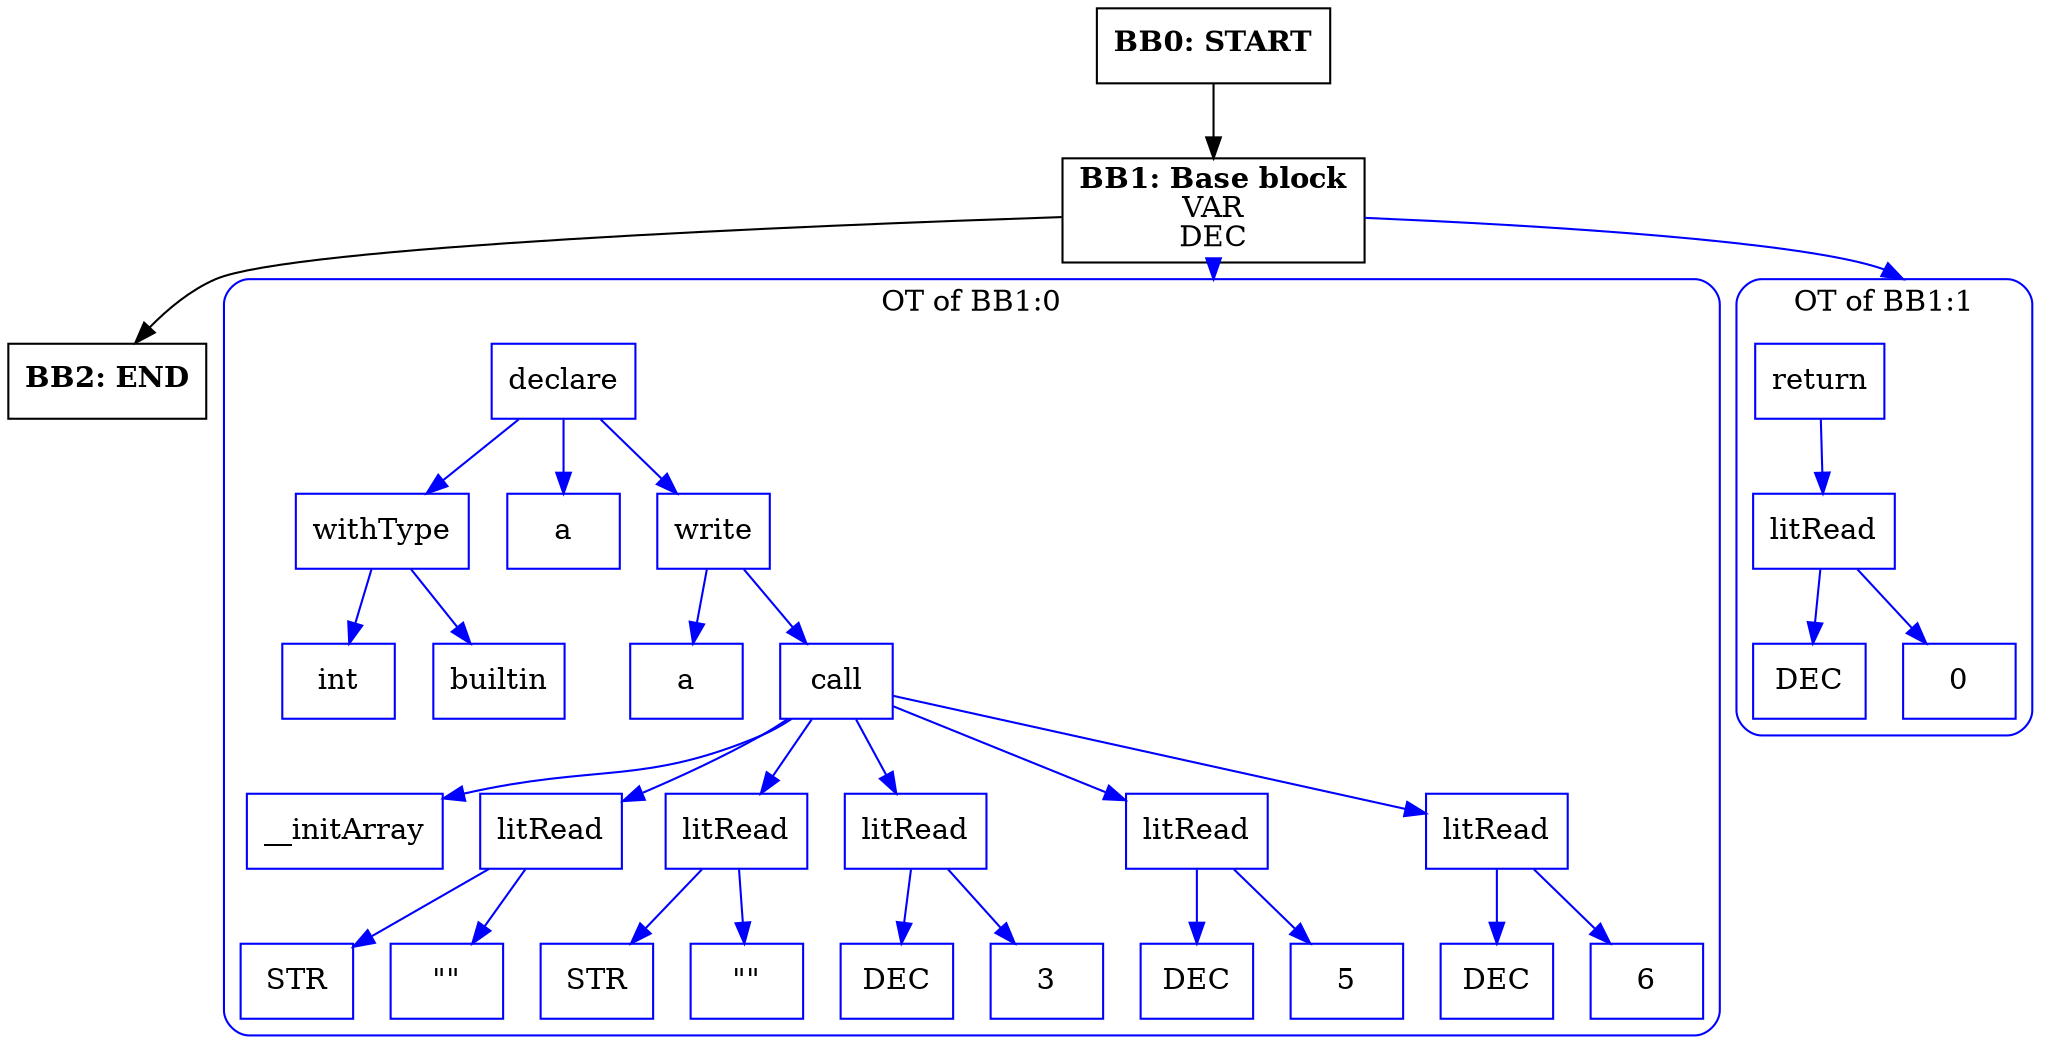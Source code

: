 digraph CFG {
    compound=true;
    graph [splines=true];
    node [shape=rectangle];

    BB2 [label=<<B>BB2: END</B><BR ALIGN="CENTER"/>>];
    BB1 [label=<<B>BB1: Base block</B><BR ALIGN="CENTER"/>VAR<BR ALIGN="CENTER"/>DEC<BR ALIGN="CENTER"/>>];
    subgraph cluster_instruction0 {
        label = "OT of BB1:0";
        style=rounded;
        color=blue;
        entry0 [shape=point, style=invis];
        node0 [label="declare", color=blue];
        node1 [label="withType", color=blue];
        node2 [label="int", color=blue];
        node1 -> node2[color=blue];
        node3 [label="builtin", color=blue];
        node1 -> node3[color=blue];
        node0 -> node1[color=blue];
        node4 [label="a", color=blue];
        node0 -> node4[color=blue];
        node5 [label="write", color=blue];
        node6 [label="a", color=blue];
        node5 -> node6[color=blue];
        node7 [label="call", color=blue];
        node8 [label="__initArray", color=blue];
        node7 -> node8[color=blue];
        node9 [label="litRead", color=blue];
        node10 [label="STR", color=blue];
        node9 -> node10[color=blue];
        node11 [label="\"\"", color=blue];
        node9 -> node11[color=blue];
        node7 -> node9[color=blue];
        node12 [label="litRead", color=blue];
        node13 [label="STR", color=blue];
        node12 -> node13[color=blue];
        node14 [label="\"\"", color=blue];
        node12 -> node14[color=blue];
        node7 -> node12[color=blue];
        node15 [label="litRead", color=blue];
        node16 [label="DEC", color=blue];
        node15 -> node16[color=blue];
        node17 [label="3", color=blue];
        node15 -> node17[color=blue];
        node7 -> node15[color=blue];
        node18 [label="litRead", color=blue];
        node19 [label="DEC", color=blue];
        node18 -> node19[color=blue];
        node20 [label="5", color=blue];
        node18 -> node20[color=blue];
        node7 -> node18[color=blue];
        node21 [label="litRead", color=blue];
        node22 [label="DEC", color=blue];
        node21 -> node22[color=blue];
        node23 [label="6", color=blue];
        node21 -> node23[color=blue];
        node7 -> node21[color=blue];
        node5 -> node7[color=blue];
        node0 -> node5[color=blue];
    }
    BB1 -> entry0 [lhead=cluster_instruction0, color=blue];
    subgraph cluster_instruction1 {
        label = "OT of BB1:1";
        style=rounded;
        color=blue;
        entry1 [shape=point, style=invis];
        node24 [label="return", color=blue];
        node25 [label="litRead", color=blue];
        node26 [label="DEC", color=blue];
        node25 -> node26[color=blue];
        node27 [label="0", color=blue];
        node25 -> node27[color=blue];
        node24 -> node25[color=blue];
    }
    BB1 -> entry1 [lhead=cluster_instruction1, color=blue];
    BB0 [label=<<B>BB0: START</B><BR ALIGN="CENTER"/>>];

    BB1 -> BB2;
    BB0 -> BB1;
}

